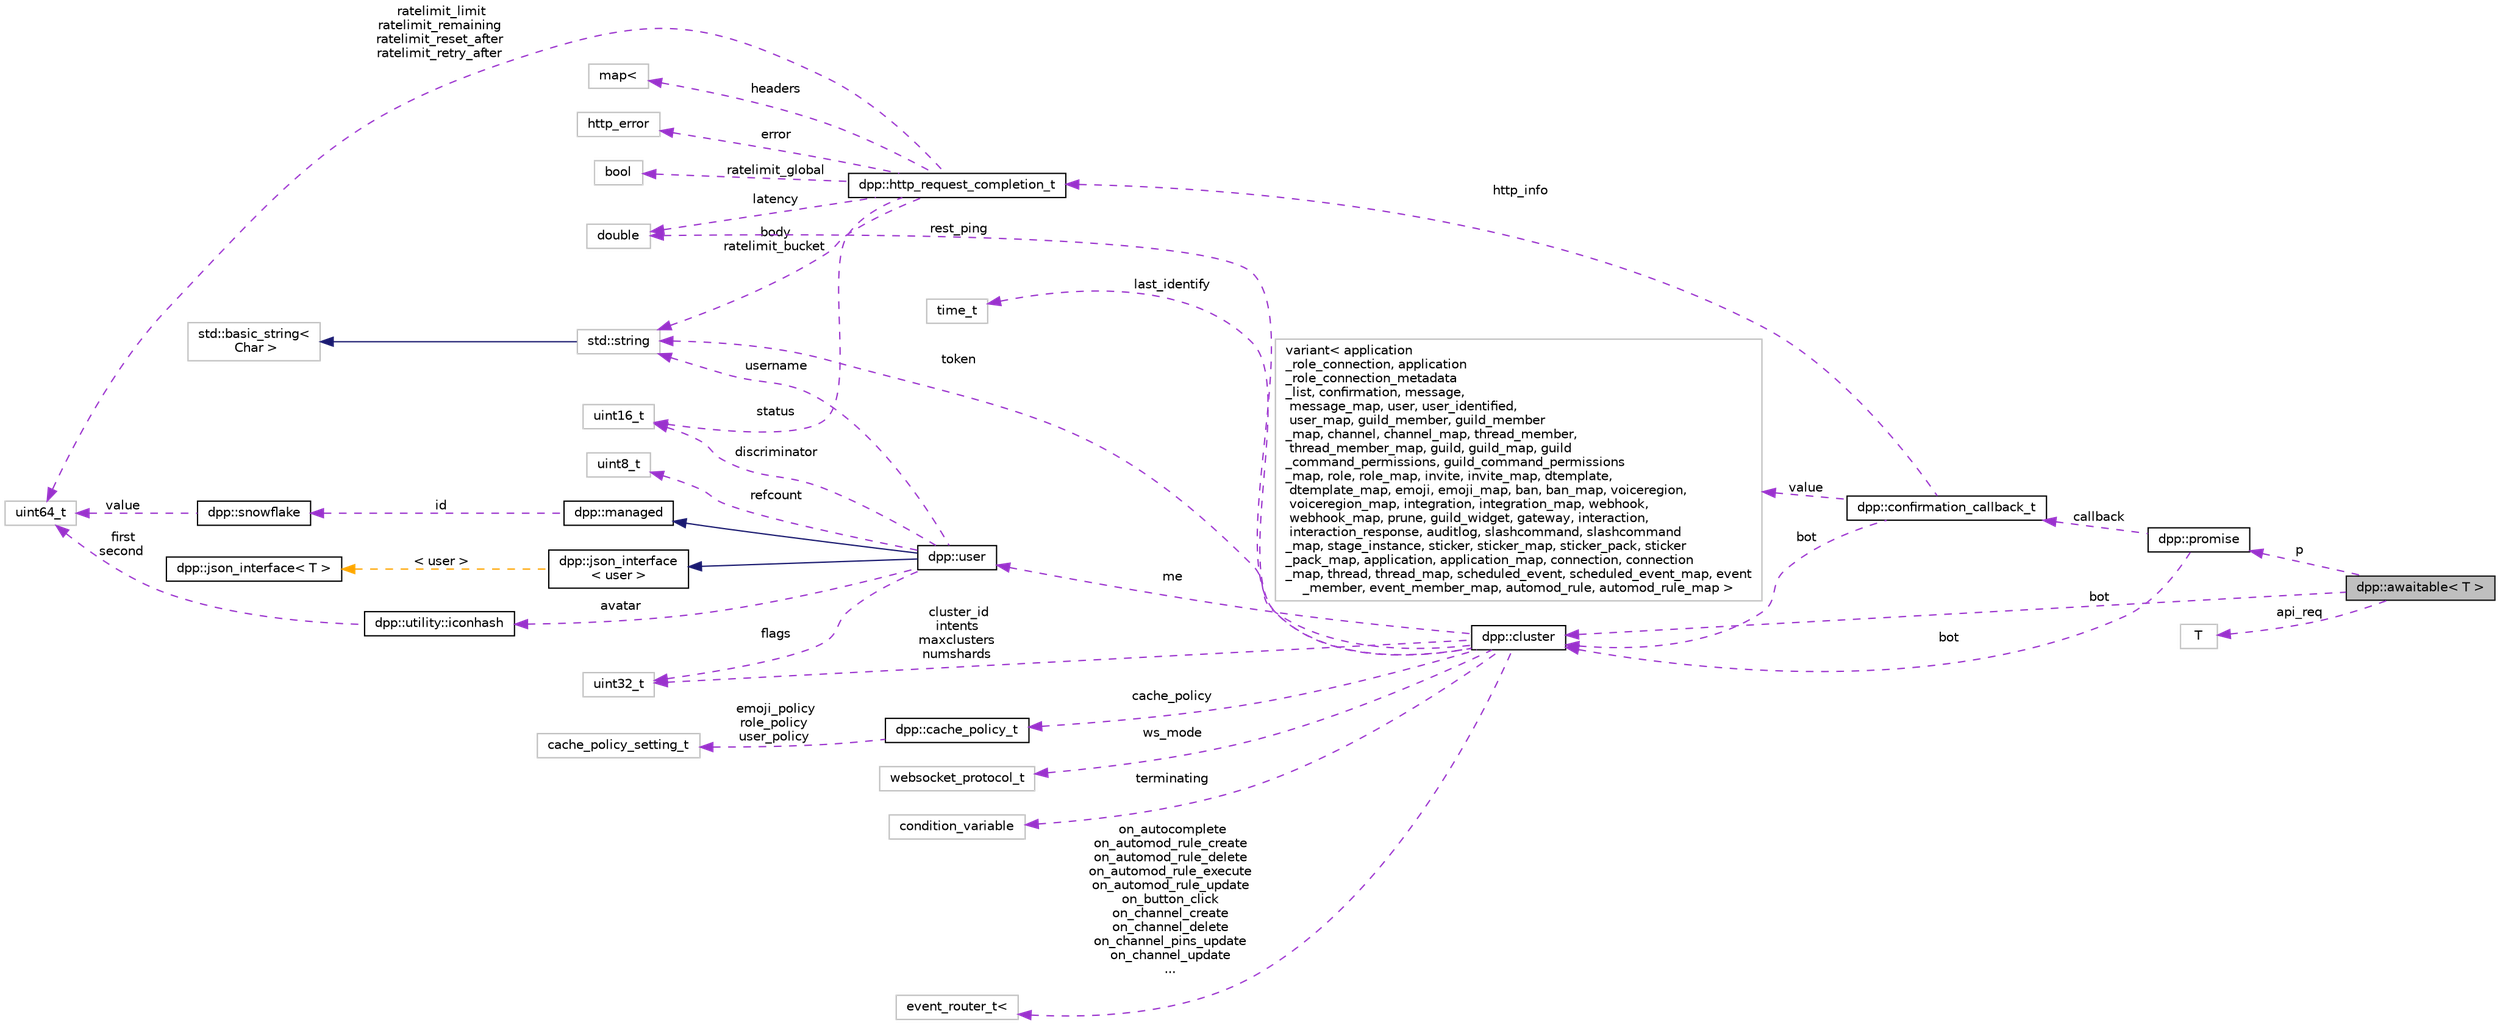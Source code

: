 digraph "dpp::awaitable&lt; T &gt;"
{
 // INTERACTIVE_SVG=YES
 // LATEX_PDF_SIZE
  bgcolor="transparent";
  edge [fontname="Helvetica",fontsize="10",labelfontname="Helvetica",labelfontsize="10"];
  node [fontname="Helvetica",fontsize="10",shape=record];
  rankdir="LR";
  Node1 [label="dpp::awaitable\< T \>",height=0.2,width=0.4,color="black", fillcolor="grey75", style="filled", fontcolor="black",tooltip="A co_await-able struct which returns the result of stored api call when co_await-ed...."];
  Node2 -> Node1 [dir="back",color="darkorchid3",fontsize="10",style="dashed",label=" p" ,fontname="Helvetica"];
  Node2 [label="dpp::promise",height=0.2,width=0.4,color="black",URL="$structdpp_1_1promise.html",tooltip="Implementation of promise_type for dpp's coroutines."];
  Node3 -> Node2 [dir="back",color="darkorchid3",fontsize="10",style="dashed",label=" bot" ,fontname="Helvetica"];
  Node3 [label="dpp::cluster",height=0.2,width=0.4,color="black",URL="$classdpp_1_1cluster.html",tooltip="The cluster class represents a group of shards and a command queue for sending and receiving commands..."];
  Node4 -> Node3 [dir="back",color="darkorchid3",fontsize="10",style="dashed",label=" token" ,fontname="Helvetica"];
  Node4 [label="std::string",height=0.2,width=0.4,color="grey75",tooltip=" "];
  Node5 -> Node4 [dir="back",color="midnightblue",fontsize="10",style="solid",fontname="Helvetica"];
  Node5 [label="std::basic_string\<\l Char \>",height=0.2,width=0.4,color="grey75",tooltip=" "];
  Node6 -> Node3 [dir="back",color="darkorchid3",fontsize="10",style="dashed",label=" last_identify" ,fontname="Helvetica"];
  Node6 [label="time_t",height=0.2,width=0.4,color="grey75",tooltip=" "];
  Node7 -> Node3 [dir="back",color="darkorchid3",fontsize="10",style="dashed",label=" cluster_id\nintents\nmaxclusters\nnumshards" ,fontname="Helvetica"];
  Node7 [label="uint32_t",height=0.2,width=0.4,color="grey75",tooltip=" "];
  Node8 -> Node3 [dir="back",color="darkorchid3",fontsize="10",style="dashed",label=" rest_ping" ,fontname="Helvetica"];
  Node8 [label="double",height=0.2,width=0.4,color="grey75",tooltip=" "];
  Node9 -> Node3 [dir="back",color="darkorchid3",fontsize="10",style="dashed",label=" me" ,fontname="Helvetica"];
  Node9 [label="dpp::user",height=0.2,width=0.4,color="black",URL="$classdpp_1_1user.html",tooltip="Represents a user on discord. May or may not be a member of a dpp::guild."];
  Node10 -> Node9 [dir="back",color="midnightblue",fontsize="10",style="solid",fontname="Helvetica"];
  Node10 [label="dpp::managed",height=0.2,width=0.4,color="black",URL="$classdpp_1_1managed.html",tooltip="The managed class is the base class for various types that can be stored in a cache that are identifi..."];
  Node11 -> Node10 [dir="back",color="darkorchid3",fontsize="10",style="dashed",label=" id" ,fontname="Helvetica"];
  Node11 [label="dpp::snowflake",height=0.2,width=0.4,color="black",URL="$classdpp_1_1snowflake.html",tooltip="A container for a 64 bit unsigned value representing many things on discord. This value is known in d..."];
  Node12 -> Node11 [dir="back",color="darkorchid3",fontsize="10",style="dashed",label=" value" ,fontname="Helvetica"];
  Node12 [label="uint64_t",height=0.2,width=0.4,color="grey75",tooltip=" "];
  Node13 -> Node9 [dir="back",color="midnightblue",fontsize="10",style="solid",fontname="Helvetica"];
  Node13 [label="dpp::json_interface\l\< user \>",height=0.2,width=0.4,color="black",URL="$structdpp_1_1json__interface.html",tooltip=" "];
  Node14 -> Node13 [dir="back",color="orange",fontsize="10",style="dashed",label=" \< user \>" ,fontname="Helvetica"];
  Node14 [label="dpp::json_interface\< T \>",height=0.2,width=0.4,color="black",URL="$structdpp_1_1json__interface.html",tooltip="Represents an interface for an object that can optionally implement functions for converting to and f..."];
  Node4 -> Node9 [dir="back",color="darkorchid3",fontsize="10",style="dashed",label=" username" ,fontname="Helvetica"];
  Node15 -> Node9 [dir="back",color="darkorchid3",fontsize="10",style="dashed",label=" avatar" ,fontname="Helvetica"];
  Node15 [label="dpp::utility::iconhash",height=0.2,width=0.4,color="black",URL="$structdpp_1_1utility_1_1iconhash.html",tooltip="Store a 128 bit icon hash (profile picture, server icon etc) as a 128 bit binary value made of two ui..."];
  Node12 -> Node15 [dir="back",color="darkorchid3",fontsize="10",style="dashed",label=" first\nsecond" ,fontname="Helvetica"];
  Node7 -> Node9 [dir="back",color="darkorchid3",fontsize="10",style="dashed",label=" flags" ,fontname="Helvetica"];
  Node16 -> Node9 [dir="back",color="darkorchid3",fontsize="10",style="dashed",label=" discriminator" ,fontname="Helvetica"];
  Node16 [label="uint16_t",height=0.2,width=0.4,color="grey75",tooltip=" "];
  Node17 -> Node9 [dir="back",color="darkorchid3",fontsize="10",style="dashed",label=" refcount" ,fontname="Helvetica"];
  Node17 [label="uint8_t",height=0.2,width=0.4,color="grey75",tooltip=" "];
  Node18 -> Node3 [dir="back",color="darkorchid3",fontsize="10",style="dashed",label=" cache_policy" ,fontname="Helvetica"];
  Node18 [label="dpp::cache_policy_t",height=0.2,width=0.4,color="black",URL="$structdpp_1_1cache__policy__t.html",tooltip="Represents the caching policy of the cluster."];
  Node19 -> Node18 [dir="back",color="darkorchid3",fontsize="10",style="dashed",label=" emoji_policy\nrole_policy\nuser_policy" ,fontname="Helvetica"];
  Node19 [label="cache_policy_setting_t",height=0.2,width=0.4,color="grey75",tooltip=" "];
  Node20 -> Node3 [dir="back",color="darkorchid3",fontsize="10",style="dashed",label=" ws_mode" ,fontname="Helvetica"];
  Node20 [label="websocket_protocol_t",height=0.2,width=0.4,color="grey75",tooltip=" "];
  Node21 -> Node3 [dir="back",color="darkorchid3",fontsize="10",style="dashed",label=" terminating" ,fontname="Helvetica"];
  Node21 [label="condition_variable",height=0.2,width=0.4,color="grey75",tooltip=" "];
  Node22 -> Node3 [dir="back",color="darkorchid3",fontsize="10",style="dashed",label=" on_autocomplete\non_automod_rule_create\non_automod_rule_delete\non_automod_rule_execute\non_automod_rule_update\non_button_click\non_channel_create\non_channel_delete\non_channel_pins_update\non_channel_update\n..." ,fontname="Helvetica"];
  Node22 [label="event_router_t\<",height=0.2,width=0.4,color="grey75",tooltip=" "];
  Node23 -> Node2 [dir="back",color="darkorchid3",fontsize="10",style="dashed",label=" callback" ,fontname="Helvetica"];
  Node23 [label="dpp::confirmation_callback_t",height=0.2,width=0.4,color="black",URL="$structdpp_1_1confirmation__callback__t.html",tooltip="The results of a REST call wrapped in a convenient struct."];
  Node24 -> Node23 [dir="back",color="darkorchid3",fontsize="10",style="dashed",label=" http_info" ,fontname="Helvetica"];
  Node24 [label="dpp::http_request_completion_t",height=0.2,width=0.4,color="black",URL="$structdpp_1_1http__request__completion__t.html",tooltip="The result of any HTTP request. Contains the headers, vital rate limit figures, and returned request ..."];
  Node25 -> Node24 [dir="back",color="darkorchid3",fontsize="10",style="dashed",label=" headers" ,fontname="Helvetica"];
  Node25 [label="map\<",height=0.2,width=0.4,color="grey75",tooltip=" "];
  Node16 -> Node24 [dir="back",color="darkorchid3",fontsize="10",style="dashed",label=" status" ,fontname="Helvetica"];
  Node26 -> Node24 [dir="back",color="darkorchid3",fontsize="10",style="dashed",label=" error" ,fontname="Helvetica"];
  Node26 [label="http_error",height=0.2,width=0.4,color="grey75",tooltip=" "];
  Node4 -> Node24 [dir="back",color="darkorchid3",fontsize="10",style="dashed",label=" body\nratelimit_bucket" ,fontname="Helvetica"];
  Node12 -> Node24 [dir="back",color="darkorchid3",fontsize="10",style="dashed",label=" ratelimit_limit\nratelimit_remaining\nratelimit_reset_after\nratelimit_retry_after" ,fontname="Helvetica"];
  Node27 -> Node24 [dir="back",color="darkorchid3",fontsize="10",style="dashed",label=" ratelimit_global" ,fontname="Helvetica"];
  Node27 [label="bool",height=0.2,width=0.4,color="grey75",tooltip=" "];
  Node8 -> Node24 [dir="back",color="darkorchid3",fontsize="10",style="dashed",label=" latency" ,fontname="Helvetica"];
  Node28 -> Node23 [dir="back",color="darkorchid3",fontsize="10",style="dashed",label=" value" ,fontname="Helvetica"];
  Node28 [label="variant\< application\l_role_connection, application\l_role_connection_metadata\l_list, confirmation, message,\l message_map, user, user_identified,\l user_map, guild_member, guild_member\l_map, channel, channel_map, thread_member,\l thread_member_map, guild, guild_map, guild\l_command_permissions, guild_command_permissions\l_map, role, role_map, invite, invite_map, dtemplate,\l dtemplate_map, emoji, emoji_map, ban, ban_map, voiceregion,\l voiceregion_map, integration, integration_map, webhook,\l webhook_map, prune, guild_widget, gateway, interaction,\l interaction_response, auditlog, slashcommand, slashcommand\l_map, stage_instance, sticker, sticker_map, sticker_pack, sticker\l_pack_map, application, application_map, connection, connection\l_map, thread, thread_map, scheduled_event, scheduled_event_map, event\l_member, event_member_map, automod_rule, automod_rule_map \>",height=0.2,width=0.4,color="grey75",tooltip=" "];
  Node3 -> Node23 [dir="back",color="darkorchid3",fontsize="10",style="dashed",label=" bot" ,fontname="Helvetica"];
  Node3 -> Node1 [dir="back",color="darkorchid3",fontsize="10",style="dashed",label=" bot" ,fontname="Helvetica"];
  Node29 -> Node1 [dir="back",color="darkorchid3",fontsize="10",style="dashed",label=" api_req" ,fontname="Helvetica"];
  Node29 [label="T",height=0.2,width=0.4,color="grey75",tooltip=" "];
}
